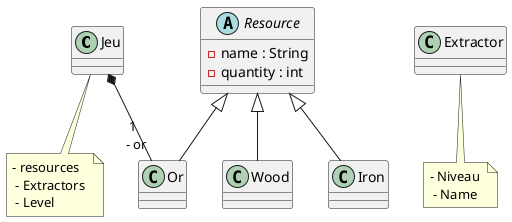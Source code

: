 @startuml
'https://plantuml.com/class-diagram

class Jeu{
}
note "- resources \n - Extractors \n - Level" as N1

Jeu -- N1

Jeu *-- "1 \n - or" Or

abstract class Resource{
    - name : String
    - quantity : int
}



class Or extends Resource {
}

class Wood extends Resource {
}


class Iron extends Resource {
}






class Extractor
note "- Niveau \n - Name" as N3

Extractor -- N3
@enduml